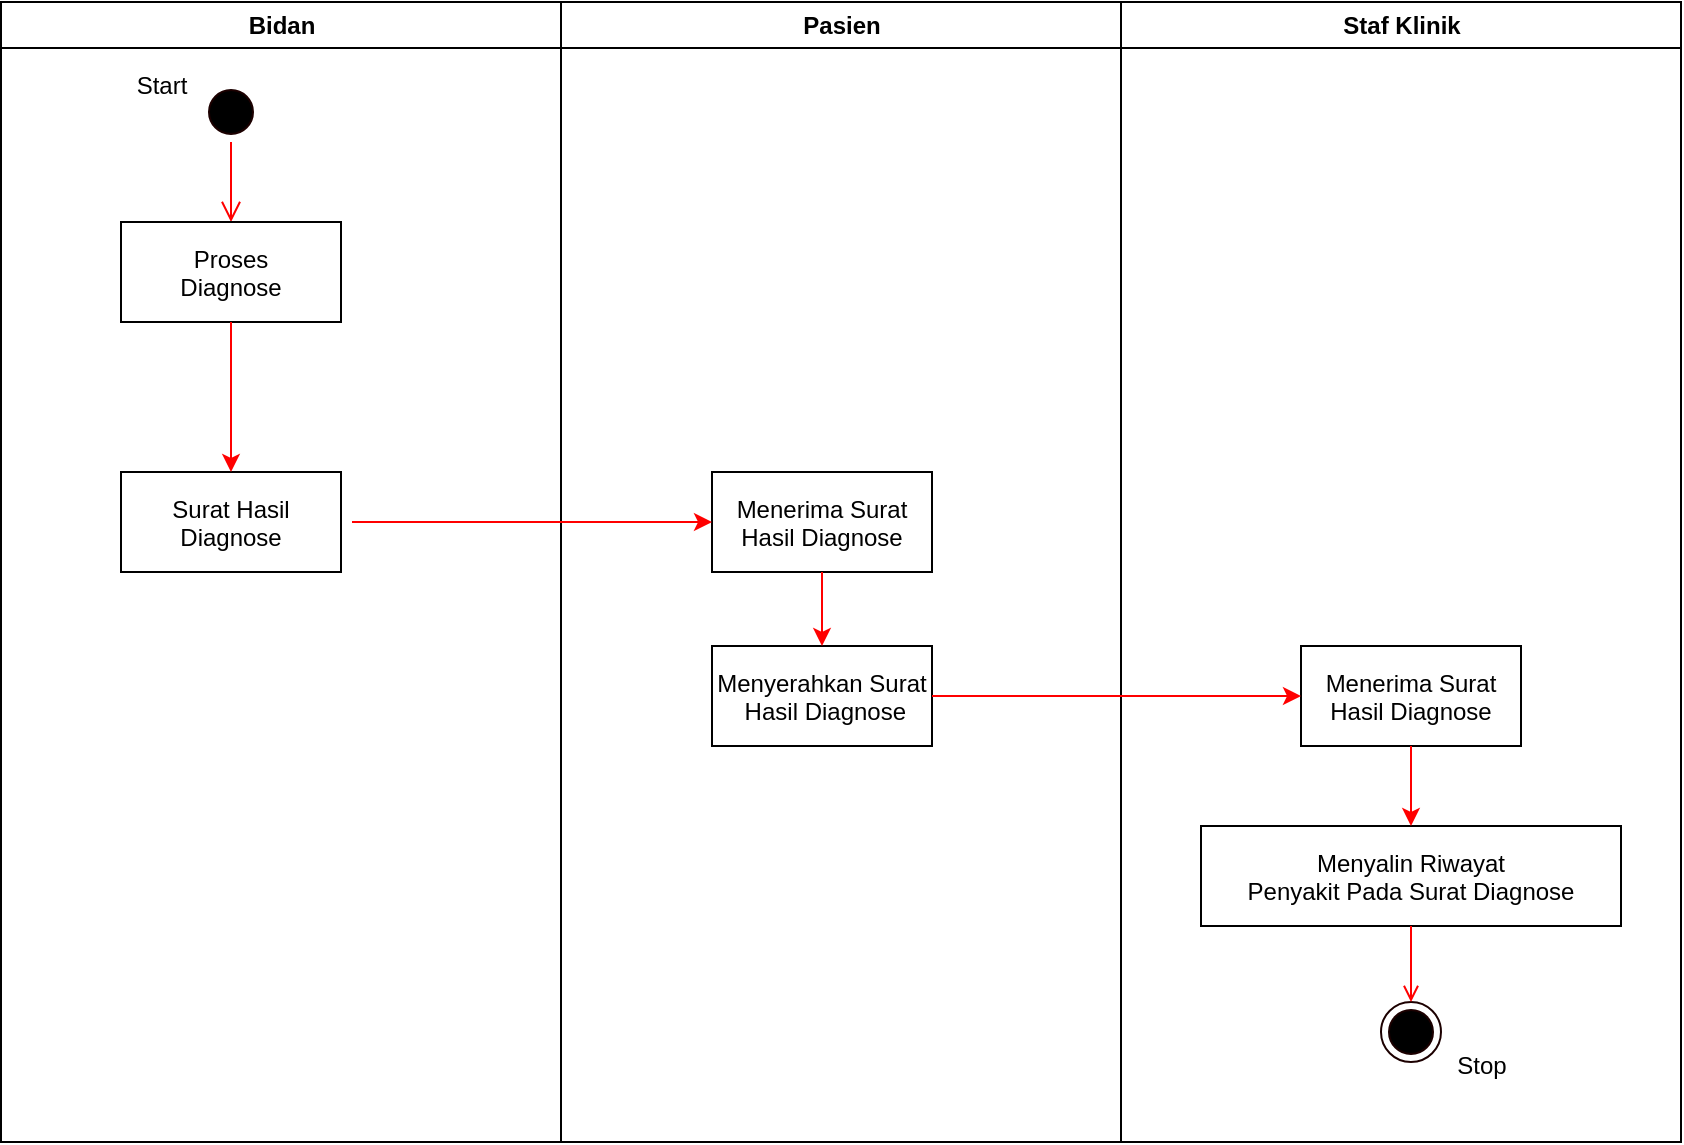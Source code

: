 <mxfile version="14.8.4" type="github">
  <diagram name="Periksa" id="e7e014a7-5840-1c2e-5031-d8a46d1fe8dd">
    <mxGraphModel dx="1068" dy="483" grid="1" gridSize="10" guides="1" tooltips="1" connect="1" arrows="1" fold="1" page="1" pageScale="1" pageWidth="1400" pageHeight="850" background="none" math="0" shadow="0">
      <root>
        <mxCell id="0" />
        <mxCell id="1" parent="0" />
        <mxCell id="2" value="Bidan" style="swimlane;whiteSpace=wrap" parent="1" vertex="1">
          <mxGeometry x="164.5" y="128" width="280" height="570" as="geometry" />
        </mxCell>
        <mxCell id="5" value="" style="ellipse;shape=startState;fillColor=#000000;strokeColor=#1C0000;" parent="2" vertex="1">
          <mxGeometry x="100" y="40" width="30" height="30" as="geometry" />
        </mxCell>
        <mxCell id="6" value="" style="edgeStyle=elbowEdgeStyle;elbow=horizontal;verticalAlign=bottom;endArrow=open;endSize=8;strokeColor=#FF0000;endFill=1;rounded=0" parent="2" source="5" target="7" edge="1">
          <mxGeometry x="100" y="40" as="geometry">
            <mxPoint x="115" y="110" as="targetPoint" />
          </mxGeometry>
        </mxCell>
        <mxCell id="7" value="Proses&#xa;Diagnose" style="" parent="2" vertex="1">
          <mxGeometry x="60" y="110" width="110" height="50" as="geometry" />
        </mxCell>
        <mxCell id="86yHMH84XLyf64HmFGPL-49" value="Surat Hasil&#xa;Diagnose" style="" parent="2" vertex="1">
          <mxGeometry x="60" y="235" width="110" height="50" as="geometry" />
        </mxCell>
        <mxCell id="86yHMH84XLyf64HmFGPL-51" value="" style="endArrow=classic;html=1;strokeColor=#FF0000;entryX=0.5;entryY=0;entryDx=0;entryDy=0;exitX=0.5;exitY=1;exitDx=0;exitDy=0;" parent="2" source="7" target="86yHMH84XLyf64HmFGPL-49" edge="1">
          <mxGeometry width="50" height="50" relative="1" as="geometry">
            <mxPoint x="105.5" y="222" as="sourcePoint" />
            <mxPoint x="155.5" y="172" as="targetPoint" />
          </mxGeometry>
        </mxCell>
        <mxCell id="86yHMH84XLyf64HmFGPL-56" value="Start" style="text;html=1;strokeColor=none;fillColor=none;align=center;verticalAlign=middle;whiteSpace=wrap;rounded=0;" parent="2" vertex="1">
          <mxGeometry x="60" y="32" width="40" height="20" as="geometry" />
        </mxCell>
        <mxCell id="3" value="Pasien" style="swimlane;whiteSpace=wrap" parent="1" vertex="1">
          <mxGeometry x="444.5" y="128" width="280" height="570" as="geometry" />
        </mxCell>
        <mxCell id="16" value="Menerima Surat&#xa;Hasil Diagnose" style="" parent="3" vertex="1">
          <mxGeometry x="75.5" y="235" width="110" height="50" as="geometry" />
        </mxCell>
        <mxCell id="18" value="Menyerahkan Surat&#xa; Hasil Diagnose" style="" parent="3" vertex="1">
          <mxGeometry x="75.5" y="322" width="110" height="50" as="geometry" />
        </mxCell>
        <mxCell id="86yHMH84XLyf64HmFGPL-52" value="" style="endArrow=classic;html=1;strokeColor=#FF0000;entryX=0.5;entryY=0;entryDx=0;entryDy=0;exitX=0.5;exitY=1;exitDx=0;exitDy=0;" parent="3" source="16" target="18" edge="1">
          <mxGeometry width="50" height="50" relative="1" as="geometry">
            <mxPoint x="5.5" y="322" as="sourcePoint" />
            <mxPoint x="55.5" y="272" as="targetPoint" />
          </mxGeometry>
        </mxCell>
        <mxCell id="4" value="Staf Klinik" style="swimlane;whiteSpace=wrap" parent="1" vertex="1">
          <mxGeometry x="724.5" y="128" width="280" height="570" as="geometry" />
        </mxCell>
        <mxCell id="33" value="Menyalin Riwayat&#xa;Penyakit Pada Surat Diagnose" style="" parent="4" vertex="1">
          <mxGeometry x="40" y="412" width="210" height="50" as="geometry" />
        </mxCell>
        <mxCell id="38" value="" style="ellipse;shape=endState;fillColor=#000000;strokeColor=#1C0000;" parent="4" vertex="1">
          <mxGeometry x="130" y="500" width="30" height="30" as="geometry" />
        </mxCell>
        <mxCell id="39" value="" style="endArrow=open;strokeColor=#FF0000;endFill=1;rounded=0" parent="4" source="33" target="38" edge="1">
          <mxGeometry relative="1" as="geometry" />
        </mxCell>
        <mxCell id="86yHMH84XLyf64HmFGPL-53" value="Menerima Surat&#xa;Hasil Diagnose" style="" parent="4" vertex="1">
          <mxGeometry x="90" y="322" width="110" height="50" as="geometry" />
        </mxCell>
        <mxCell id="86yHMH84XLyf64HmFGPL-54" value="" style="endArrow=classic;html=1;strokeColor=#FF0000;entryX=0.5;entryY=0;entryDx=0;entryDy=0;exitX=0.5;exitY=1;exitDx=0;exitDy=0;" parent="4" source="86yHMH84XLyf64HmFGPL-53" target="33" edge="1">
          <mxGeometry width="50" height="50" relative="1" as="geometry">
            <mxPoint x="-114.5" y="422" as="sourcePoint" />
            <mxPoint x="-64.5" y="372" as="targetPoint" />
          </mxGeometry>
        </mxCell>
        <mxCell id="86yHMH84XLyf64HmFGPL-57" value="Stop" style="text;html=1;strokeColor=none;fillColor=none;align=center;verticalAlign=middle;whiteSpace=wrap;rounded=0;" parent="4" vertex="1">
          <mxGeometry x="160" y="522" width="40" height="20" as="geometry" />
        </mxCell>
        <mxCell id="86yHMH84XLyf64HmFGPL-50" value="" style="endArrow=classic;html=1;strokeColor=#FF0000;entryX=0;entryY=0.5;entryDx=0;entryDy=0;" parent="1" target="16" edge="1">
          <mxGeometry width="50" height="50" relative="1" as="geometry">
            <mxPoint x="340" y="388" as="sourcePoint" />
            <mxPoint x="500" y="400" as="targetPoint" />
          </mxGeometry>
        </mxCell>
        <mxCell id="86yHMH84XLyf64HmFGPL-55" value="" style="endArrow=classic;html=1;strokeColor=#FF0000;entryX=0;entryY=0.5;entryDx=0;entryDy=0;exitX=1;exitY=0.5;exitDx=0;exitDy=0;" parent="1" source="18" target="86yHMH84XLyf64HmFGPL-53" edge="1">
          <mxGeometry width="50" height="50" relative="1" as="geometry">
            <mxPoint x="610" y="550" as="sourcePoint" />
            <mxPoint x="660" y="500" as="targetPoint" />
          </mxGeometry>
        </mxCell>
      </root>
    </mxGraphModel>
  </diagram>
</mxfile>
